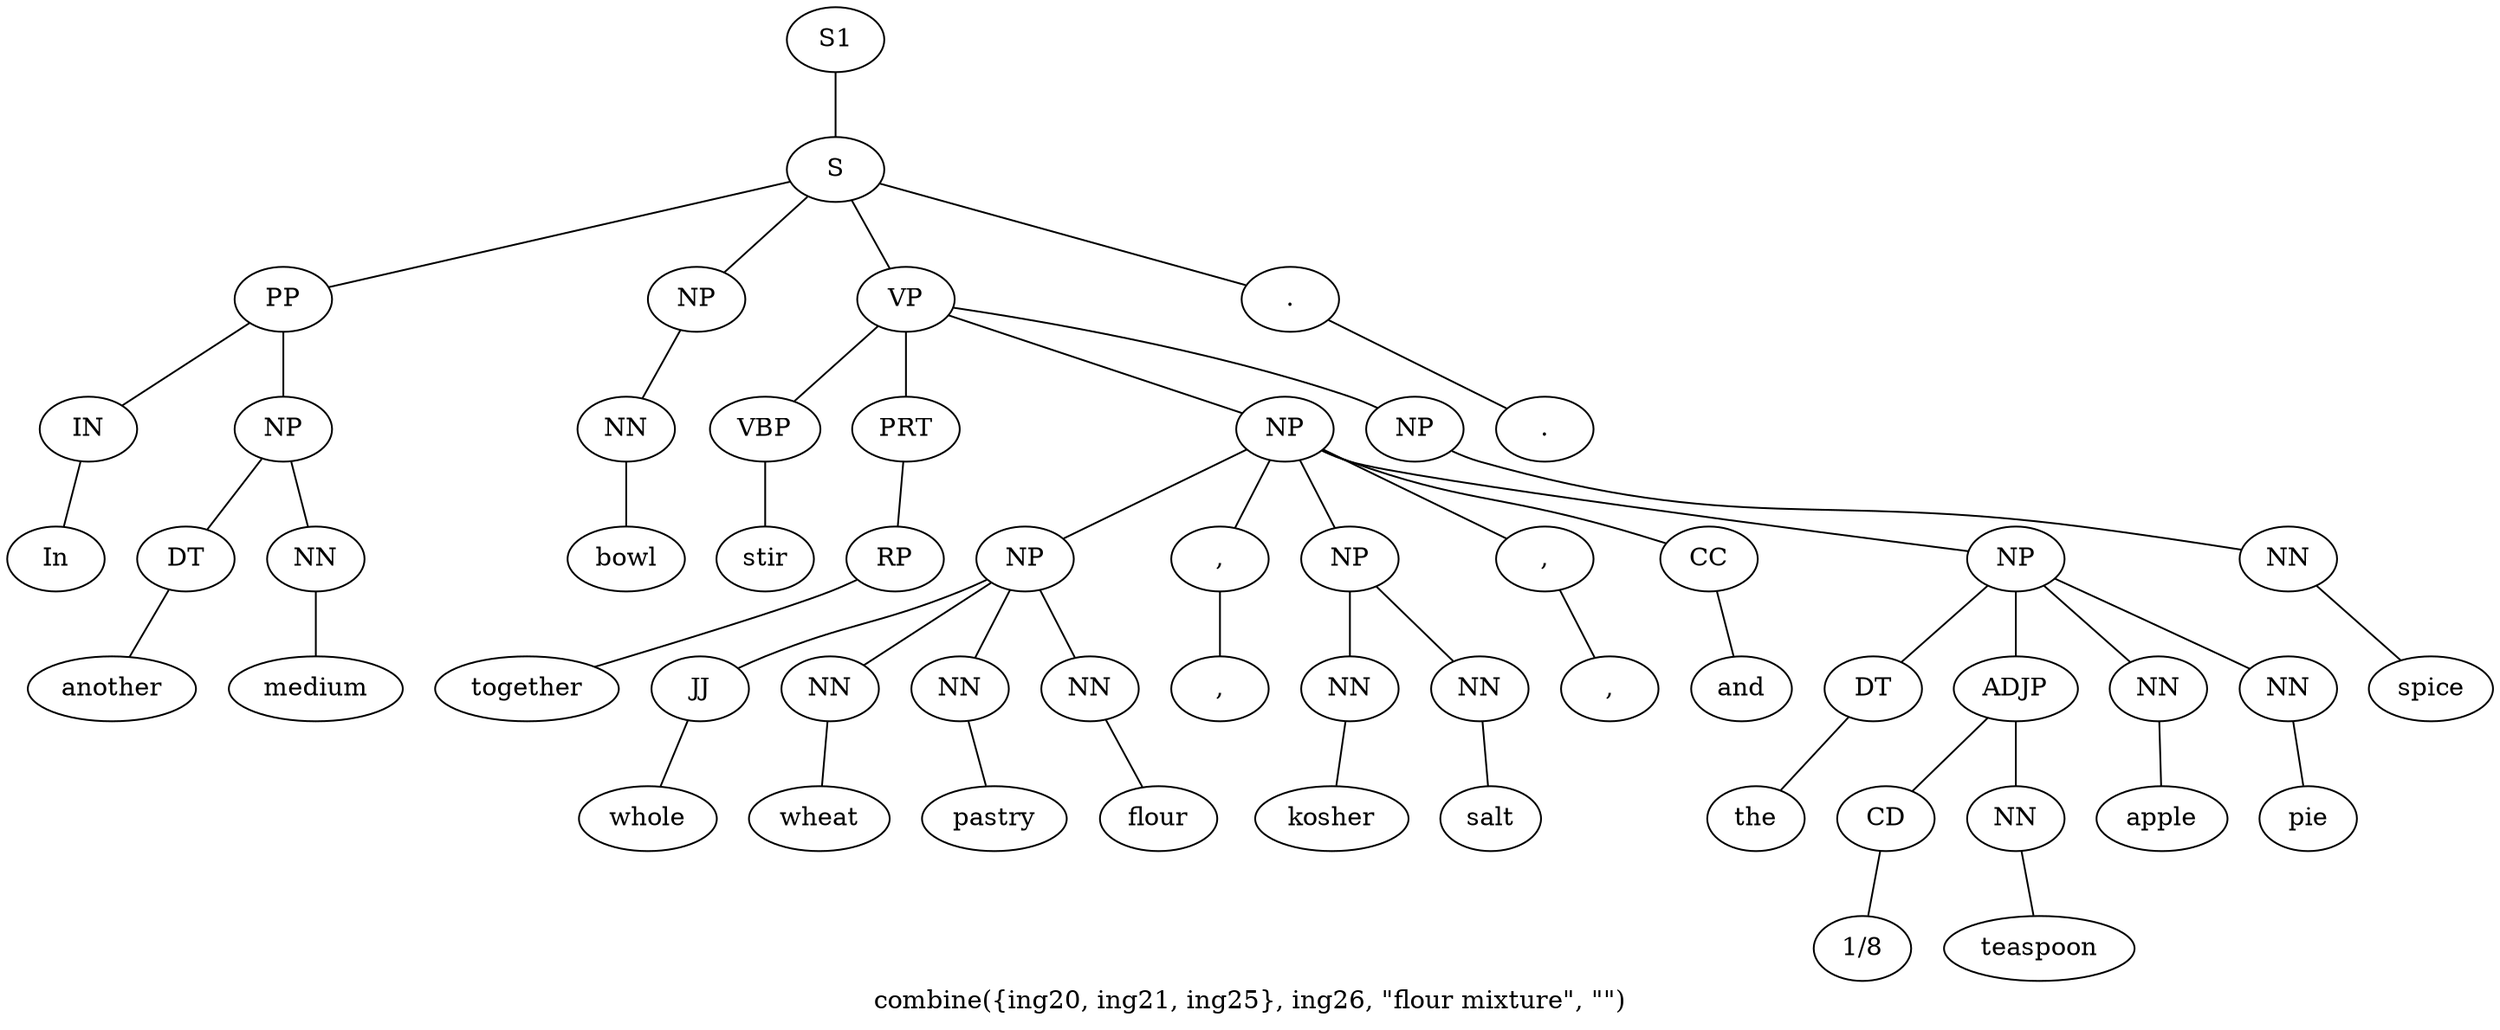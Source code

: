 graph SyntaxGraph {
	label = "combine({ing20, ing21, ing25}, ing26, \"flour mixture\", \"\")";
	Node0 [label="S1"];
	Node1 [label="S"];
	Node2 [label="PP"];
	Node3 [label="IN"];
	Node4 [label="In"];
	Node5 [label="NP"];
	Node6 [label="DT"];
	Node7 [label="another"];
	Node8 [label="NN"];
	Node9 [label="medium"];
	Node10 [label="NP"];
	Node11 [label="NN"];
	Node12 [label="bowl"];
	Node13 [label="VP"];
	Node14 [label="VBP"];
	Node15 [label="stir"];
	Node16 [label="PRT"];
	Node17 [label="RP"];
	Node18 [label="together"];
	Node19 [label="NP"];
	Node20 [label="NP"];
	Node21 [label="JJ"];
	Node22 [label="whole"];
	Node23 [label="NN"];
	Node24 [label="wheat"];
	Node25 [label="NN"];
	Node26 [label="pastry"];
	Node27 [label="NN"];
	Node28 [label="flour"];
	Node29 [label=","];
	Node30 [label=","];
	Node31 [label="NP"];
	Node32 [label="NN"];
	Node33 [label="kosher"];
	Node34 [label="NN"];
	Node35 [label="salt"];
	Node36 [label=","];
	Node37 [label=","];
	Node38 [label="CC"];
	Node39 [label="and"];
	Node40 [label="NP"];
	Node41 [label="DT"];
	Node42 [label="the"];
	Node43 [label="ADJP"];
	Node44 [label="CD"];
	Node45 [label="1/8"];
	Node46 [label="NN"];
	Node47 [label="teaspoon"];
	Node48 [label="NN"];
	Node49 [label="apple"];
	Node50 [label="NN"];
	Node51 [label="pie"];
	Node52 [label="NP"];
	Node53 [label="NN"];
	Node54 [label="spice"];
	Node55 [label="."];
	Node56 [label="."];

	Node0 -- Node1;
	Node1 -- Node2;
	Node1 -- Node10;
	Node1 -- Node13;
	Node1 -- Node55;
	Node2 -- Node3;
	Node2 -- Node5;
	Node3 -- Node4;
	Node5 -- Node6;
	Node5 -- Node8;
	Node6 -- Node7;
	Node8 -- Node9;
	Node10 -- Node11;
	Node11 -- Node12;
	Node13 -- Node14;
	Node13 -- Node16;
	Node13 -- Node19;
	Node13 -- Node52;
	Node14 -- Node15;
	Node16 -- Node17;
	Node17 -- Node18;
	Node19 -- Node20;
	Node19 -- Node29;
	Node19 -- Node31;
	Node19 -- Node36;
	Node19 -- Node38;
	Node19 -- Node40;
	Node20 -- Node21;
	Node20 -- Node23;
	Node20 -- Node25;
	Node20 -- Node27;
	Node21 -- Node22;
	Node23 -- Node24;
	Node25 -- Node26;
	Node27 -- Node28;
	Node29 -- Node30;
	Node31 -- Node32;
	Node31 -- Node34;
	Node32 -- Node33;
	Node34 -- Node35;
	Node36 -- Node37;
	Node38 -- Node39;
	Node40 -- Node41;
	Node40 -- Node43;
	Node40 -- Node48;
	Node40 -- Node50;
	Node41 -- Node42;
	Node43 -- Node44;
	Node43 -- Node46;
	Node44 -- Node45;
	Node46 -- Node47;
	Node48 -- Node49;
	Node50 -- Node51;
	Node52 -- Node53;
	Node53 -- Node54;
	Node55 -- Node56;
}